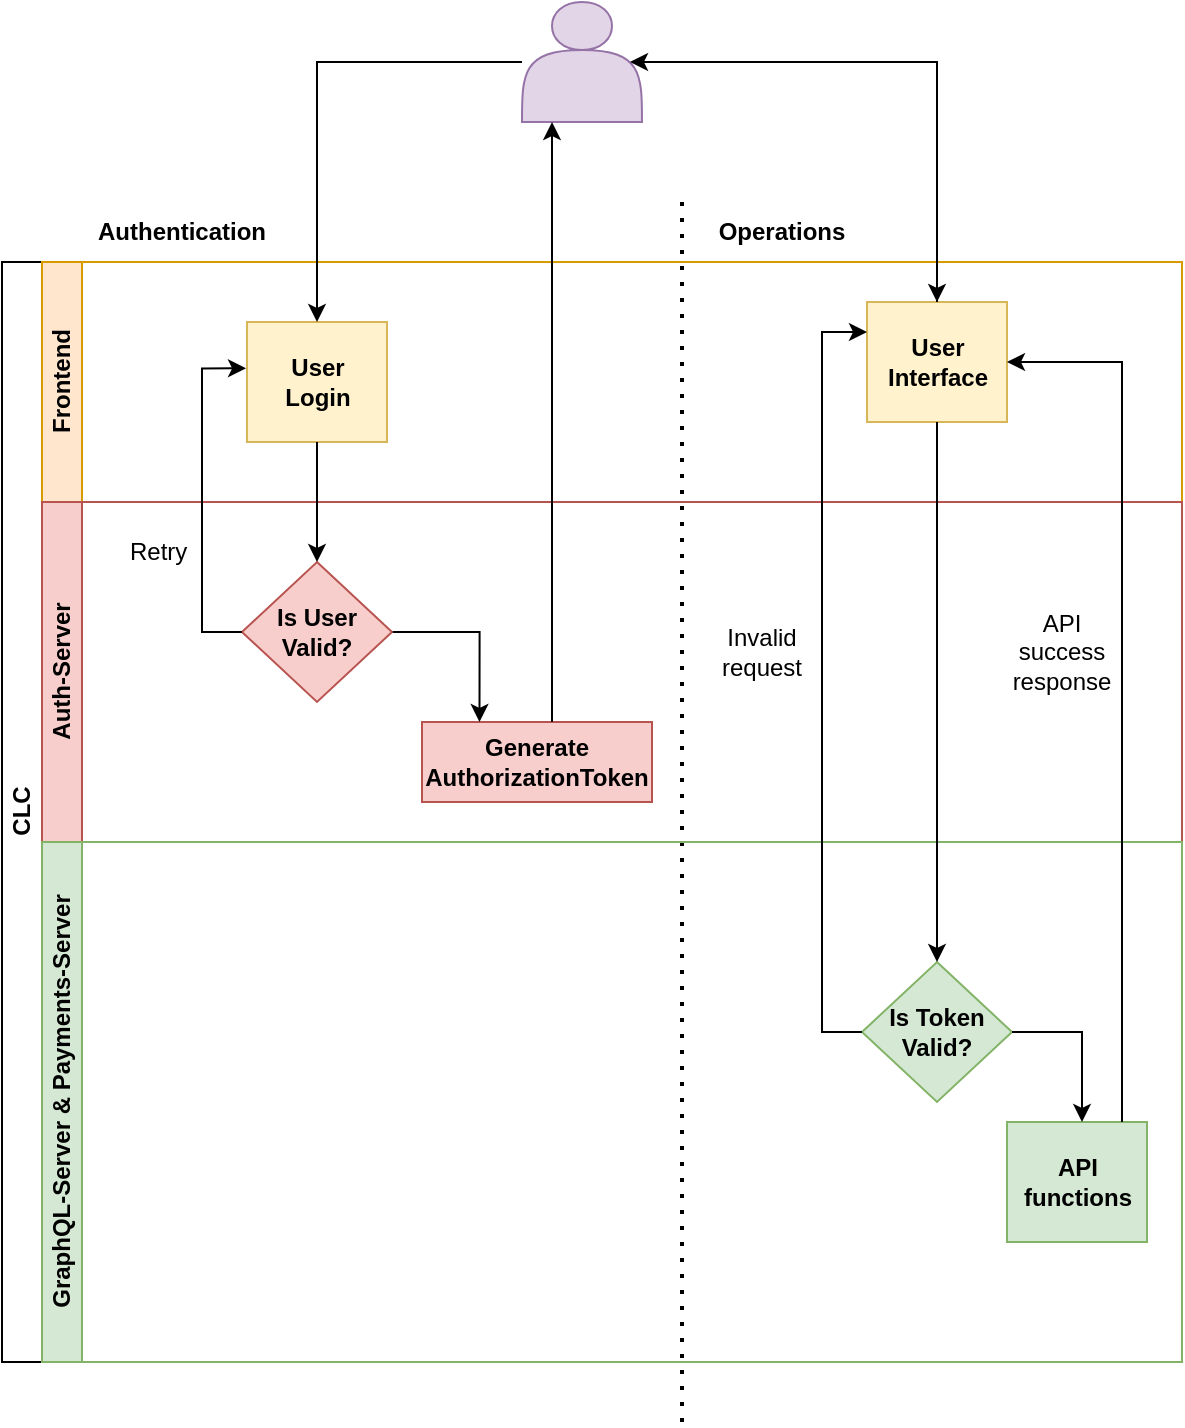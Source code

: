 <mxfile version="16.5.2" type="github">
  <diagram id="prtHgNgQTEPvFCAcTncT" name="Page-1">
    <mxGraphModel dx="788" dy="1626" grid="1" gridSize="10" guides="1" tooltips="1" connect="1" arrows="1" fold="1" page="1" pageScale="1" pageWidth="827" pageHeight="1169" math="0" shadow="0">
      <root>
        <mxCell id="0" />
        <mxCell id="1" parent="0" />
        <mxCell id="dNxyNK7c78bLwvsdeMH5-19" value="CLC" style="swimlane;html=1;childLayout=stackLayout;resizeParent=1;resizeParentMax=0;horizontal=0;startSize=20;horizontalStack=0;" parent="1" vertex="1">
          <mxGeometry x="160" y="50" width="590" height="550" as="geometry" />
        </mxCell>
        <mxCell id="dNxyNK7c78bLwvsdeMH5-27" value="" style="edgeStyle=orthogonalEdgeStyle;rounded=0;orthogonalLoop=1;jettySize=auto;html=1;dashed=1;endArrow=none;endFill=0;" parent="dNxyNK7c78bLwvsdeMH5-19" target="dNxyNK7c78bLwvsdeMH5-26" edge="1">
          <mxGeometry relative="1" as="geometry">
            <mxPoint x="350" y="70" as="sourcePoint" />
          </mxGeometry>
        </mxCell>
        <mxCell id="dNxyNK7c78bLwvsdeMH5-20" value="Frontend&lt;br&gt;" style="swimlane;html=1;startSize=20;horizontal=0;fillColor=#ffe6cc;strokeColor=#d79b00;" parent="dNxyNK7c78bLwvsdeMH5-19" vertex="1">
          <mxGeometry x="20" width="570" height="120" as="geometry" />
        </mxCell>
        <mxCell id="dNxyNK7c78bLwvsdeMH5-25" value="" style="edgeStyle=orthogonalEdgeStyle;rounded=0;orthogonalLoop=1;jettySize=auto;html=1;" parent="dNxyNK7c78bLwvsdeMH5-20" source="dNxyNK7c78bLwvsdeMH5-23" edge="1">
          <mxGeometry relative="1" as="geometry">
            <mxPoint x="400" y="70" as="targetPoint" />
          </mxGeometry>
        </mxCell>
        <mxCell id="oXbtBevVn89mo1l6qwvO-2" value="" style="rounded=0;whiteSpace=wrap;html=1;fillColor=#fff2cc;strokeColor=#d6b656;" vertex="1" parent="dNxyNK7c78bLwvsdeMH5-20">
          <mxGeometry x="102.5" y="30" width="70" height="60" as="geometry" />
        </mxCell>
        <mxCell id="oXbtBevVn89mo1l6qwvO-7" value="" style="rounded=0;whiteSpace=wrap;html=1;fillColor=#fff2cc;strokeColor=#d6b656;" vertex="1" parent="dNxyNK7c78bLwvsdeMH5-20">
          <mxGeometry x="412.5" y="20" width="70" height="60" as="geometry" />
        </mxCell>
        <mxCell id="oXbtBevVn89mo1l6qwvO-3" value="" style="endArrow=none;dashed=1;html=1;dashPattern=1 3;strokeWidth=2;rounded=0;" edge="1" parent="dNxyNK7c78bLwvsdeMH5-20">
          <mxGeometry width="50" height="50" relative="1" as="geometry">
            <mxPoint x="320" y="580" as="sourcePoint" />
            <mxPoint x="320" y="-30" as="targetPoint" />
          </mxGeometry>
        </mxCell>
        <mxCell id="oXbtBevVn89mo1l6qwvO-25" value="User Login" style="text;html=1;strokeColor=none;fillColor=none;align=center;verticalAlign=middle;whiteSpace=wrap;rounded=0;fontStyle=1" vertex="1" parent="dNxyNK7c78bLwvsdeMH5-20">
          <mxGeometry x="108" y="45" width="60" height="30" as="geometry" />
        </mxCell>
        <mxCell id="oXbtBevVn89mo1l6qwvO-38" value="User Interface" style="text;html=1;strokeColor=none;fillColor=none;align=center;verticalAlign=middle;whiteSpace=wrap;rounded=0;fontStyle=1" vertex="1" parent="dNxyNK7c78bLwvsdeMH5-20">
          <mxGeometry x="417.5" y="35" width="60" height="30" as="geometry" />
        </mxCell>
        <mxCell id="dNxyNK7c78bLwvsdeMH5-21" value="Auth-Server" style="swimlane;html=1;startSize=20;horizontal=0;fillColor=#f8cecc;strokeColor=#b85450;" parent="dNxyNK7c78bLwvsdeMH5-19" vertex="1">
          <mxGeometry x="20" y="120" width="570" height="170" as="geometry" />
        </mxCell>
        <mxCell id="oXbtBevVn89mo1l6qwvO-4" value="Generate AuthorizationToken" style="rounded=0;whiteSpace=wrap;html=1;fontStyle=1;fillColor=#f8cecc;strokeColor=#b85450;" vertex="1" parent="dNxyNK7c78bLwvsdeMH5-21">
          <mxGeometry x="190" y="110" width="115" height="40" as="geometry" />
        </mxCell>
        <mxCell id="oXbtBevVn89mo1l6qwvO-21" style="edgeStyle=orthogonalEdgeStyle;rounded=0;orthogonalLoop=1;jettySize=auto;html=1;entryX=0.25;entryY=0;entryDx=0;entryDy=0;" edge="1" parent="dNxyNK7c78bLwvsdeMH5-21" source="oXbtBevVn89mo1l6qwvO-14" target="oXbtBevVn89mo1l6qwvO-4">
          <mxGeometry relative="1" as="geometry" />
        </mxCell>
        <mxCell id="oXbtBevVn89mo1l6qwvO-14" value="Is User Valid?" style="rhombus;whiteSpace=wrap;html=1;fontStyle=1;fillColor=#f8cecc;strokeColor=#b85450;" vertex="1" parent="dNxyNK7c78bLwvsdeMH5-21">
          <mxGeometry x="100" y="30" width="75" height="70" as="geometry" />
        </mxCell>
        <mxCell id="oXbtBevVn89mo1l6qwvO-24" value="Retry&amp;nbsp;" style="text;html=1;strokeColor=none;fillColor=none;align=center;verticalAlign=middle;whiteSpace=wrap;rounded=0;" vertex="1" parent="dNxyNK7c78bLwvsdeMH5-21">
          <mxGeometry x="30" y="10" width="60" height="30" as="geometry" />
        </mxCell>
        <mxCell id="oXbtBevVn89mo1l6qwvO-41" value="Invalid request" style="text;html=1;strokeColor=none;fillColor=none;align=center;verticalAlign=middle;whiteSpace=wrap;rounded=0;" vertex="1" parent="dNxyNK7c78bLwvsdeMH5-21">
          <mxGeometry x="330" y="60" width="60" height="30" as="geometry" />
        </mxCell>
        <mxCell id="oXbtBevVn89mo1l6qwvO-42" value="API success response" style="text;html=1;strokeColor=none;fillColor=none;align=center;verticalAlign=middle;whiteSpace=wrap;rounded=0;" vertex="1" parent="dNxyNK7c78bLwvsdeMH5-21">
          <mxGeometry x="480" y="60" width="60" height="30" as="geometry" />
        </mxCell>
        <mxCell id="dNxyNK7c78bLwvsdeMH5-22" value="GraphQL-Server &amp;amp; Payments-Server" style="swimlane;html=1;startSize=20;horizontal=0;fillColor=#d5e8d4;strokeColor=#82b366;" parent="dNxyNK7c78bLwvsdeMH5-19" vertex="1">
          <mxGeometry x="20" y="290" width="570" height="260" as="geometry" />
        </mxCell>
        <mxCell id="oXbtBevVn89mo1l6qwvO-8" value="API functions" style="rounded=0;whiteSpace=wrap;html=1;fontStyle=1;fillColor=#d5e8d4;strokeColor=#82b366;" vertex="1" parent="dNxyNK7c78bLwvsdeMH5-22">
          <mxGeometry x="482.5" y="140" width="70" height="60" as="geometry" />
        </mxCell>
        <mxCell id="oXbtBevVn89mo1l6qwvO-31" value="Is Token Valid?" style="rhombus;whiteSpace=wrap;html=1;fontStyle=1;fillColor=#d5e8d4;strokeColor=#82b366;" vertex="1" parent="dNxyNK7c78bLwvsdeMH5-22">
          <mxGeometry x="410" y="60" width="75" height="70" as="geometry" />
        </mxCell>
        <mxCell id="oXbtBevVn89mo1l6qwvO-33" style="edgeStyle=orthogonalEdgeStyle;rounded=0;orthogonalLoop=1;jettySize=auto;html=1;" edge="1" parent="dNxyNK7c78bLwvsdeMH5-22" source="oXbtBevVn89mo1l6qwvO-31" target="oXbtBevVn89mo1l6qwvO-8">
          <mxGeometry relative="1" as="geometry">
            <mxPoint x="530" y="80" as="targetPoint" />
            <Array as="points">
              <mxPoint x="520" y="95" />
            </Array>
          </mxGeometry>
        </mxCell>
        <mxCell id="oXbtBevVn89mo1l6qwvO-18" style="edgeStyle=orthogonalEdgeStyle;rounded=0;orthogonalLoop=1;jettySize=auto;html=1;entryX=0.5;entryY=0;entryDx=0;entryDy=0;" edge="1" parent="dNxyNK7c78bLwvsdeMH5-19" source="oXbtBevVn89mo1l6qwvO-2" target="oXbtBevVn89mo1l6qwvO-14">
          <mxGeometry relative="1" as="geometry" />
        </mxCell>
        <mxCell id="oXbtBevVn89mo1l6qwvO-23" style="edgeStyle=orthogonalEdgeStyle;rounded=0;orthogonalLoop=1;jettySize=auto;html=1;entryX=-0.007;entryY=0.386;entryDx=0;entryDy=0;entryPerimeter=0;" edge="1" parent="dNxyNK7c78bLwvsdeMH5-19" source="oXbtBevVn89mo1l6qwvO-14" target="oXbtBevVn89mo1l6qwvO-2">
          <mxGeometry relative="1" as="geometry">
            <Array as="points">
              <mxPoint x="100" y="185" />
              <mxPoint x="100" y="53" />
            </Array>
          </mxGeometry>
        </mxCell>
        <mxCell id="oXbtBevVn89mo1l6qwvO-34" style="edgeStyle=orthogonalEdgeStyle;rounded=0;orthogonalLoop=1;jettySize=auto;html=1;entryX=0;entryY=0.25;entryDx=0;entryDy=0;" edge="1" parent="dNxyNK7c78bLwvsdeMH5-19" source="oXbtBevVn89mo1l6qwvO-31" target="oXbtBevVn89mo1l6qwvO-7">
          <mxGeometry relative="1" as="geometry">
            <mxPoint x="400" y="380" as="targetPoint" />
            <Array as="points">
              <mxPoint x="410" y="385" />
              <mxPoint x="410" y="35" />
            </Array>
          </mxGeometry>
        </mxCell>
        <mxCell id="oXbtBevVn89mo1l6qwvO-37" style="edgeStyle=orthogonalEdgeStyle;rounded=0;orthogonalLoop=1;jettySize=auto;html=1;entryX=1;entryY=0.5;entryDx=0;entryDy=0;" edge="1" parent="dNxyNK7c78bLwvsdeMH5-19" source="oXbtBevVn89mo1l6qwvO-8" target="oXbtBevVn89mo1l6qwvO-7">
          <mxGeometry relative="1" as="geometry">
            <Array as="points">
              <mxPoint x="560" y="50" />
            </Array>
          </mxGeometry>
        </mxCell>
        <mxCell id="oXbtBevVn89mo1l6qwvO-39" style="edgeStyle=orthogonalEdgeStyle;rounded=0;orthogonalLoop=1;jettySize=auto;html=1;entryX=0.5;entryY=0;entryDx=0;entryDy=0;" edge="1" parent="dNxyNK7c78bLwvsdeMH5-19" source="oXbtBevVn89mo1l6qwvO-7" target="oXbtBevVn89mo1l6qwvO-31">
          <mxGeometry relative="1" as="geometry" />
        </mxCell>
        <mxCell id="oXbtBevVn89mo1l6qwvO-10" style="edgeStyle=orthogonalEdgeStyle;rounded=0;orthogonalLoop=1;jettySize=auto;html=1;" edge="1" parent="1" source="oXbtBevVn89mo1l6qwvO-1" target="oXbtBevVn89mo1l6qwvO-2">
          <mxGeometry relative="1" as="geometry" />
        </mxCell>
        <mxCell id="oXbtBevVn89mo1l6qwvO-26" style="edgeStyle=orthogonalEdgeStyle;rounded=0;orthogonalLoop=1;jettySize=auto;html=1;entryX=0.5;entryY=0;entryDx=0;entryDy=0;" edge="1" parent="1" source="oXbtBevVn89mo1l6qwvO-1" target="oXbtBevVn89mo1l6qwvO-7">
          <mxGeometry relative="1" as="geometry" />
        </mxCell>
        <mxCell id="oXbtBevVn89mo1l6qwvO-1" value="" style="shape=actor;whiteSpace=wrap;html=1;fillColor=#e1d5e7;strokeColor=#9673a6;" vertex="1" parent="1">
          <mxGeometry x="420" y="-80" width="60" height="60" as="geometry" />
        </mxCell>
        <mxCell id="oXbtBevVn89mo1l6qwvO-5" value="&lt;b&gt;Authentication&lt;/b&gt;" style="text;html=1;strokeColor=none;fillColor=none;align=center;verticalAlign=middle;whiteSpace=wrap;rounded=0;" vertex="1" parent="1">
          <mxGeometry x="220" y="20" width="60" height="30" as="geometry" />
        </mxCell>
        <mxCell id="oXbtBevVn89mo1l6qwvO-6" value="&lt;b&gt;Operations&lt;/b&gt;" style="text;html=1;strokeColor=none;fillColor=none;align=center;verticalAlign=middle;whiteSpace=wrap;rounded=0;" vertex="1" parent="1">
          <mxGeometry x="520" y="20" width="60" height="30" as="geometry" />
        </mxCell>
        <mxCell id="oXbtBevVn89mo1l6qwvO-40" style="edgeStyle=orthogonalEdgeStyle;rounded=0;orthogonalLoop=1;jettySize=auto;html=1;entryX=0.9;entryY=0.5;entryDx=0;entryDy=0;entryPerimeter=0;" edge="1" parent="1" source="oXbtBevVn89mo1l6qwvO-7" target="oXbtBevVn89mo1l6qwvO-1">
          <mxGeometry relative="1" as="geometry">
            <mxPoint x="490" y="-50" as="targetPoint" />
            <Array as="points">
              <mxPoint x="628" y="-50" />
            </Array>
          </mxGeometry>
        </mxCell>
        <mxCell id="oXbtBevVn89mo1l6qwvO-43" style="edgeStyle=orthogonalEdgeStyle;rounded=0;orthogonalLoop=1;jettySize=auto;html=1;entryX=0.25;entryY=1;entryDx=0;entryDy=0;" edge="1" parent="1" source="oXbtBevVn89mo1l6qwvO-4" target="oXbtBevVn89mo1l6qwvO-1">
          <mxGeometry relative="1" as="geometry">
            <Array as="points">
              <mxPoint x="435" y="200" />
              <mxPoint x="435" y="200" />
            </Array>
          </mxGeometry>
        </mxCell>
      </root>
    </mxGraphModel>
  </diagram>
</mxfile>
